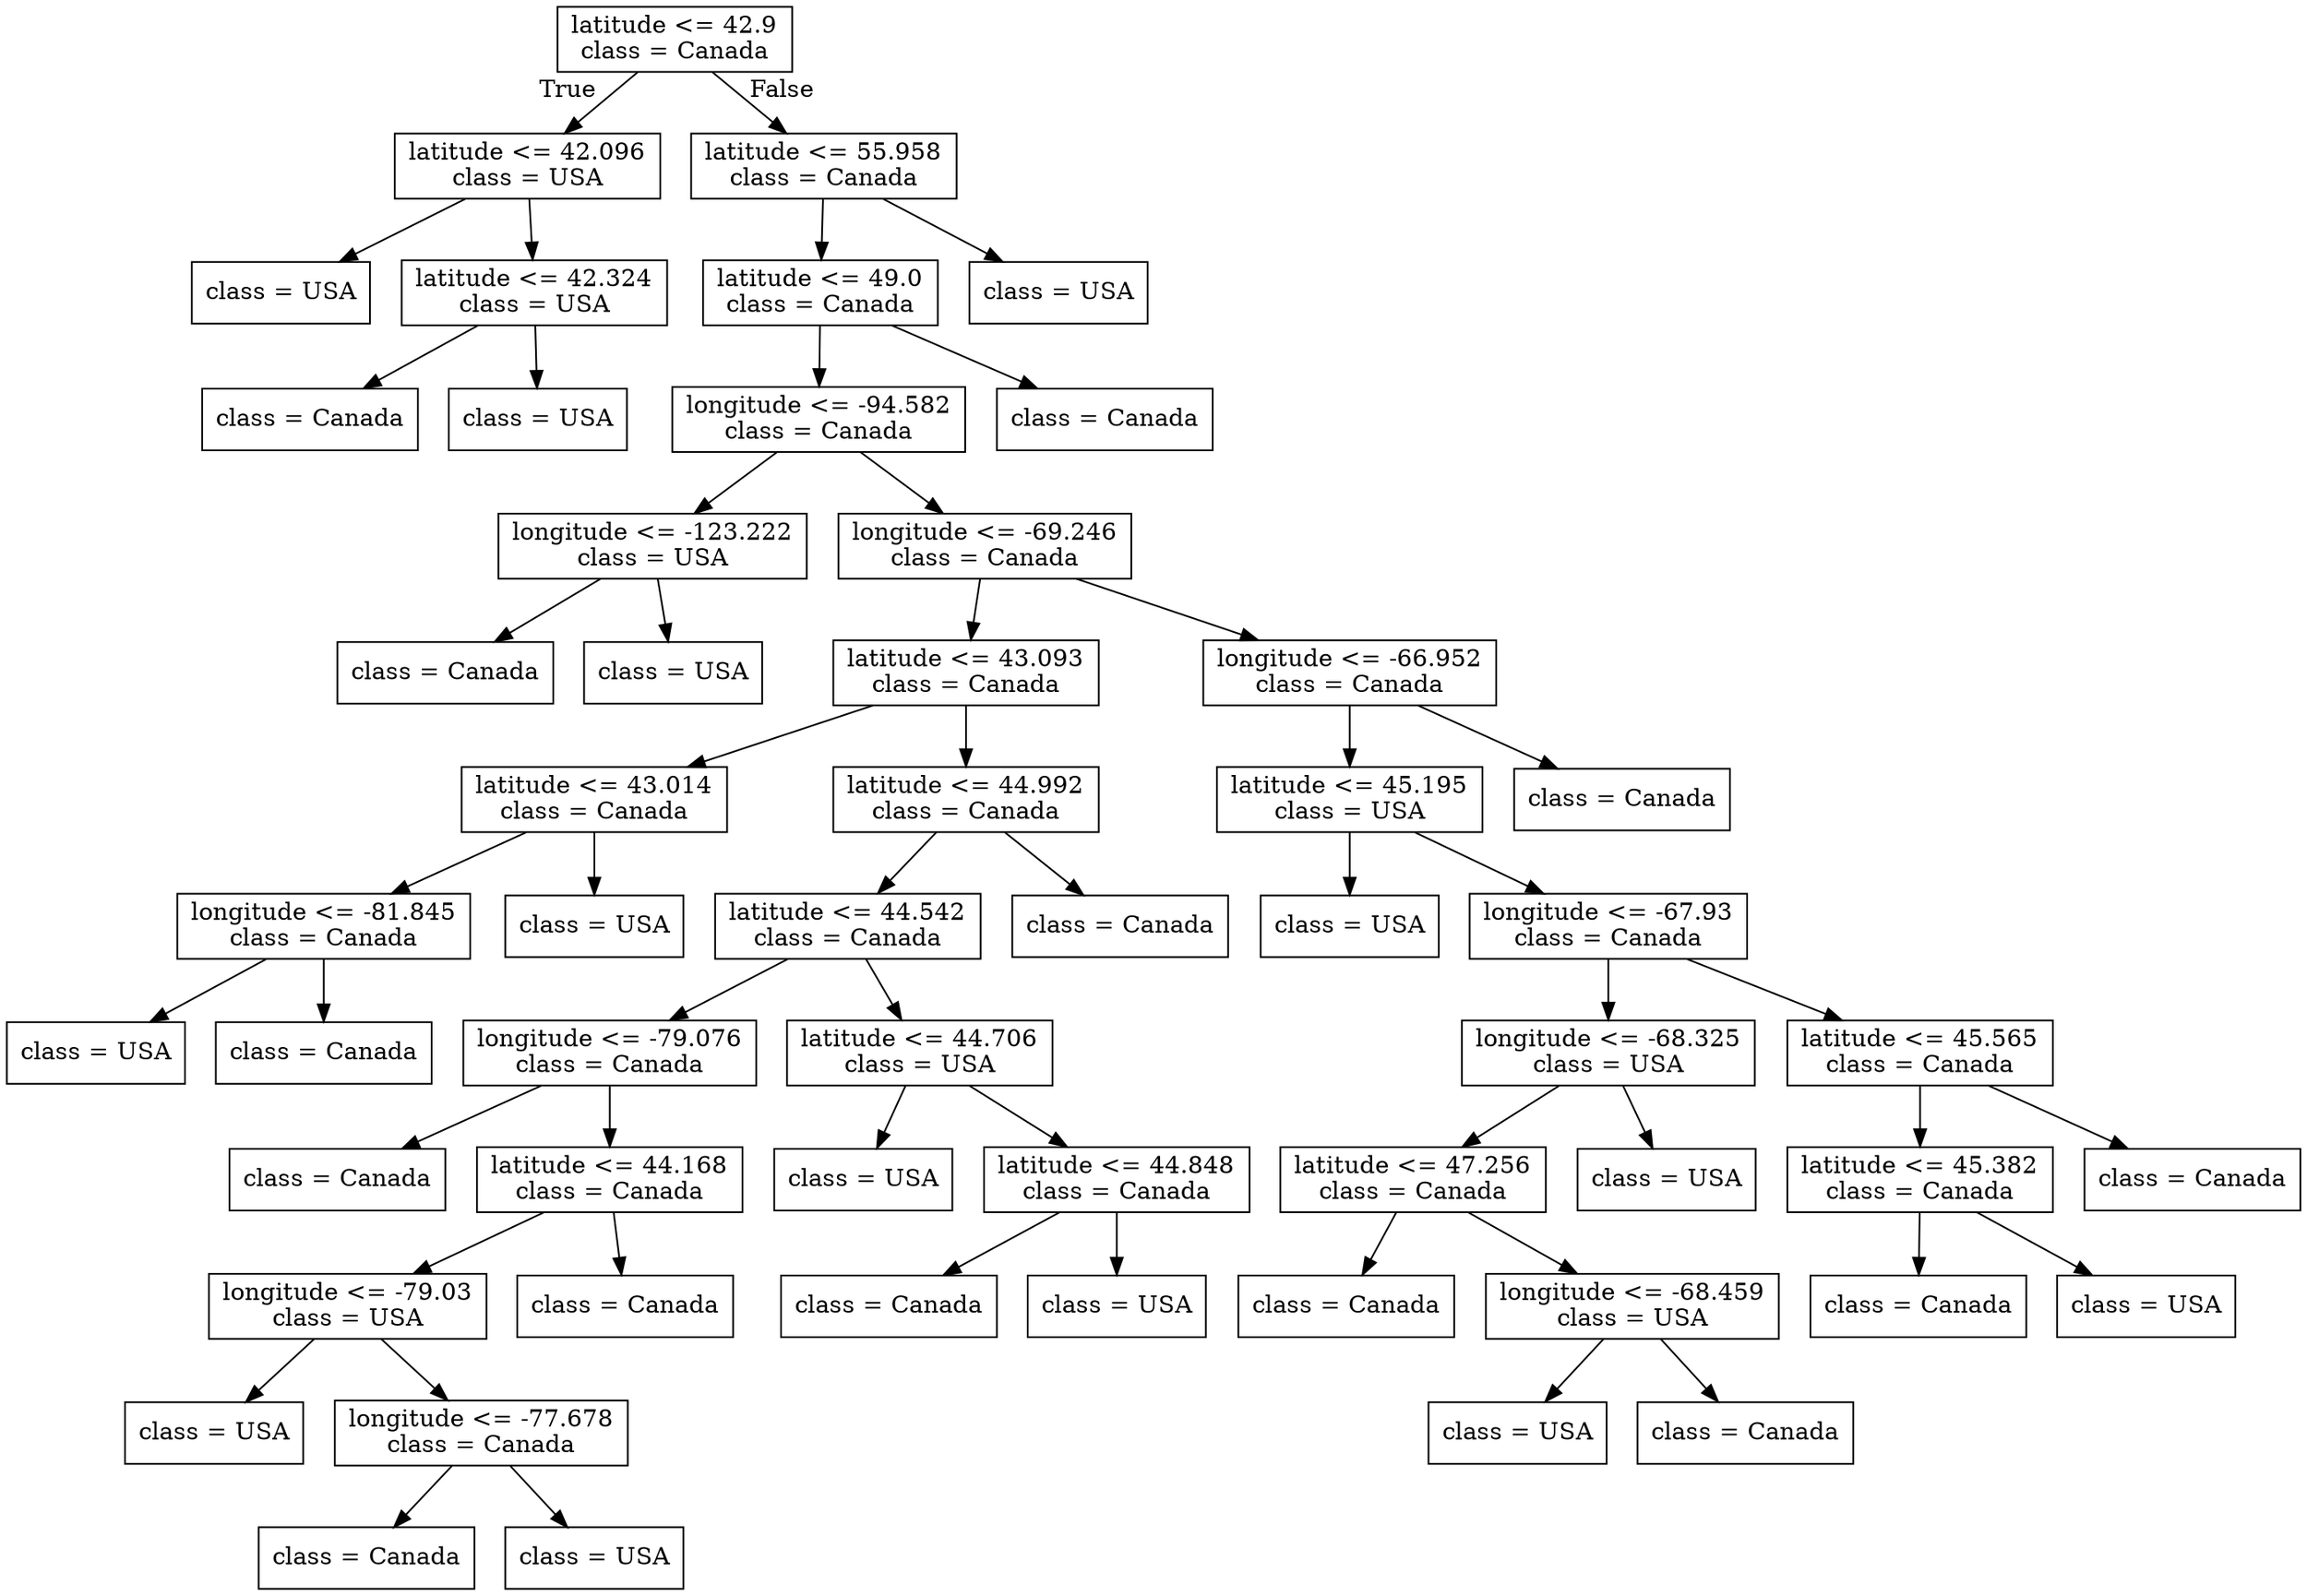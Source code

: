 digraph Tree {
node [shape=box] ;
0 [label="latitude <= 42.9\nclass = Canada"] ;
1 [label="latitude <= 42.096\nclass = USA"] ;
0 -> 1 [labeldistance=2.5, labelangle=45, headlabel="True"] ;
2 [label="class = USA"] ;
1 -> 2 ;
3 [label="latitude <= 42.324\nclass = USA"] ;
1 -> 3 ;
4 [label="class = Canada"] ;
3 -> 4 ;
5 [label="class = USA"] ;
3 -> 5 ;
6 [label="latitude <= 55.958\nclass = Canada"] ;
0 -> 6 [labeldistance=2.5, labelangle=-45, headlabel="False"] ;
7 [label="latitude <= 49.0\nclass = Canada"] ;
6 -> 7 ;
8 [label="longitude <= -94.582\nclass = Canada"] ;
7 -> 8 ;
9 [label="longitude <= -123.222\nclass = USA"] ;
8 -> 9 ;
10 [label="class = Canada"] ;
9 -> 10 ;
11 [label="class = USA"] ;
9 -> 11 ;
12 [label="longitude <= -69.246\nclass = Canada"] ;
8 -> 12 ;
13 [label="latitude <= 43.093\nclass = Canada"] ;
12 -> 13 ;
14 [label="latitude <= 43.014\nclass = Canada"] ;
13 -> 14 ;
15 [label="longitude <= -81.845\nclass = Canada"] ;
14 -> 15 ;
16 [label="class = USA"] ;
15 -> 16 ;
17 [label="class = Canada"] ;
15 -> 17 ;
18 [label="class = USA"] ;
14 -> 18 ;
19 [label="latitude <= 44.992\nclass = Canada"] ;
13 -> 19 ;
20 [label="latitude <= 44.542\nclass = Canada"] ;
19 -> 20 ;
21 [label="longitude <= -79.076\nclass = Canada"] ;
20 -> 21 ;
22 [label="class = Canada"] ;
21 -> 22 ;
23 [label="latitude <= 44.168\nclass = Canada"] ;
21 -> 23 ;
24 [label="longitude <= -79.03\nclass = USA"] ;
23 -> 24 ;
25 [label="class = USA"] ;
24 -> 25 ;
26 [label="longitude <= -77.678\nclass = Canada"] ;
24 -> 26 ;
27 [label="class = Canada"] ;
26 -> 27 ;
28 [label="class = USA"] ;
26 -> 28 ;
29 [label="class = Canada"] ;
23 -> 29 ;
30 [label="latitude <= 44.706\nclass = USA"] ;
20 -> 30 ;
31 [label="class = USA"] ;
30 -> 31 ;
32 [label="latitude <= 44.848\nclass = Canada"] ;
30 -> 32 ;
33 [label="class = Canada"] ;
32 -> 33 ;
34 [label="class = USA"] ;
32 -> 34 ;
35 [label="class = Canada"] ;
19 -> 35 ;
36 [label="longitude <= -66.952\nclass = Canada"] ;
12 -> 36 ;
37 [label="latitude <= 45.195\nclass = USA"] ;
36 -> 37 ;
38 [label="class = USA"] ;
37 -> 38 ;
39 [label="longitude <= -67.93\nclass = Canada"] ;
37 -> 39 ;
40 [label="longitude <= -68.325\nclass = USA"] ;
39 -> 40 ;
41 [label="latitude <= 47.256\nclass = Canada"] ;
40 -> 41 ;
42 [label="class = Canada"] ;
41 -> 42 ;
43 [label="longitude <= -68.459\nclass = USA"] ;
41 -> 43 ;
44 [label="class = USA"] ;
43 -> 44 ;
45 [label="class = Canada"] ;
43 -> 45 ;
46 [label="class = USA"] ;
40 -> 46 ;
47 [label="latitude <= 45.565\nclass = Canada"] ;
39 -> 47 ;
48 [label="latitude <= 45.382\nclass = Canada"] ;
47 -> 48 ;
49 [label="class = Canada"] ;
48 -> 49 ;
50 [label="class = USA"] ;
48 -> 50 ;
51 [label="class = Canada"] ;
47 -> 51 ;
52 [label="class = Canada"] ;
36 -> 52 ;
53 [label="class = Canada"] ;
7 -> 53 ;
54 [label="class = USA"] ;
6 -> 54 ;
}

